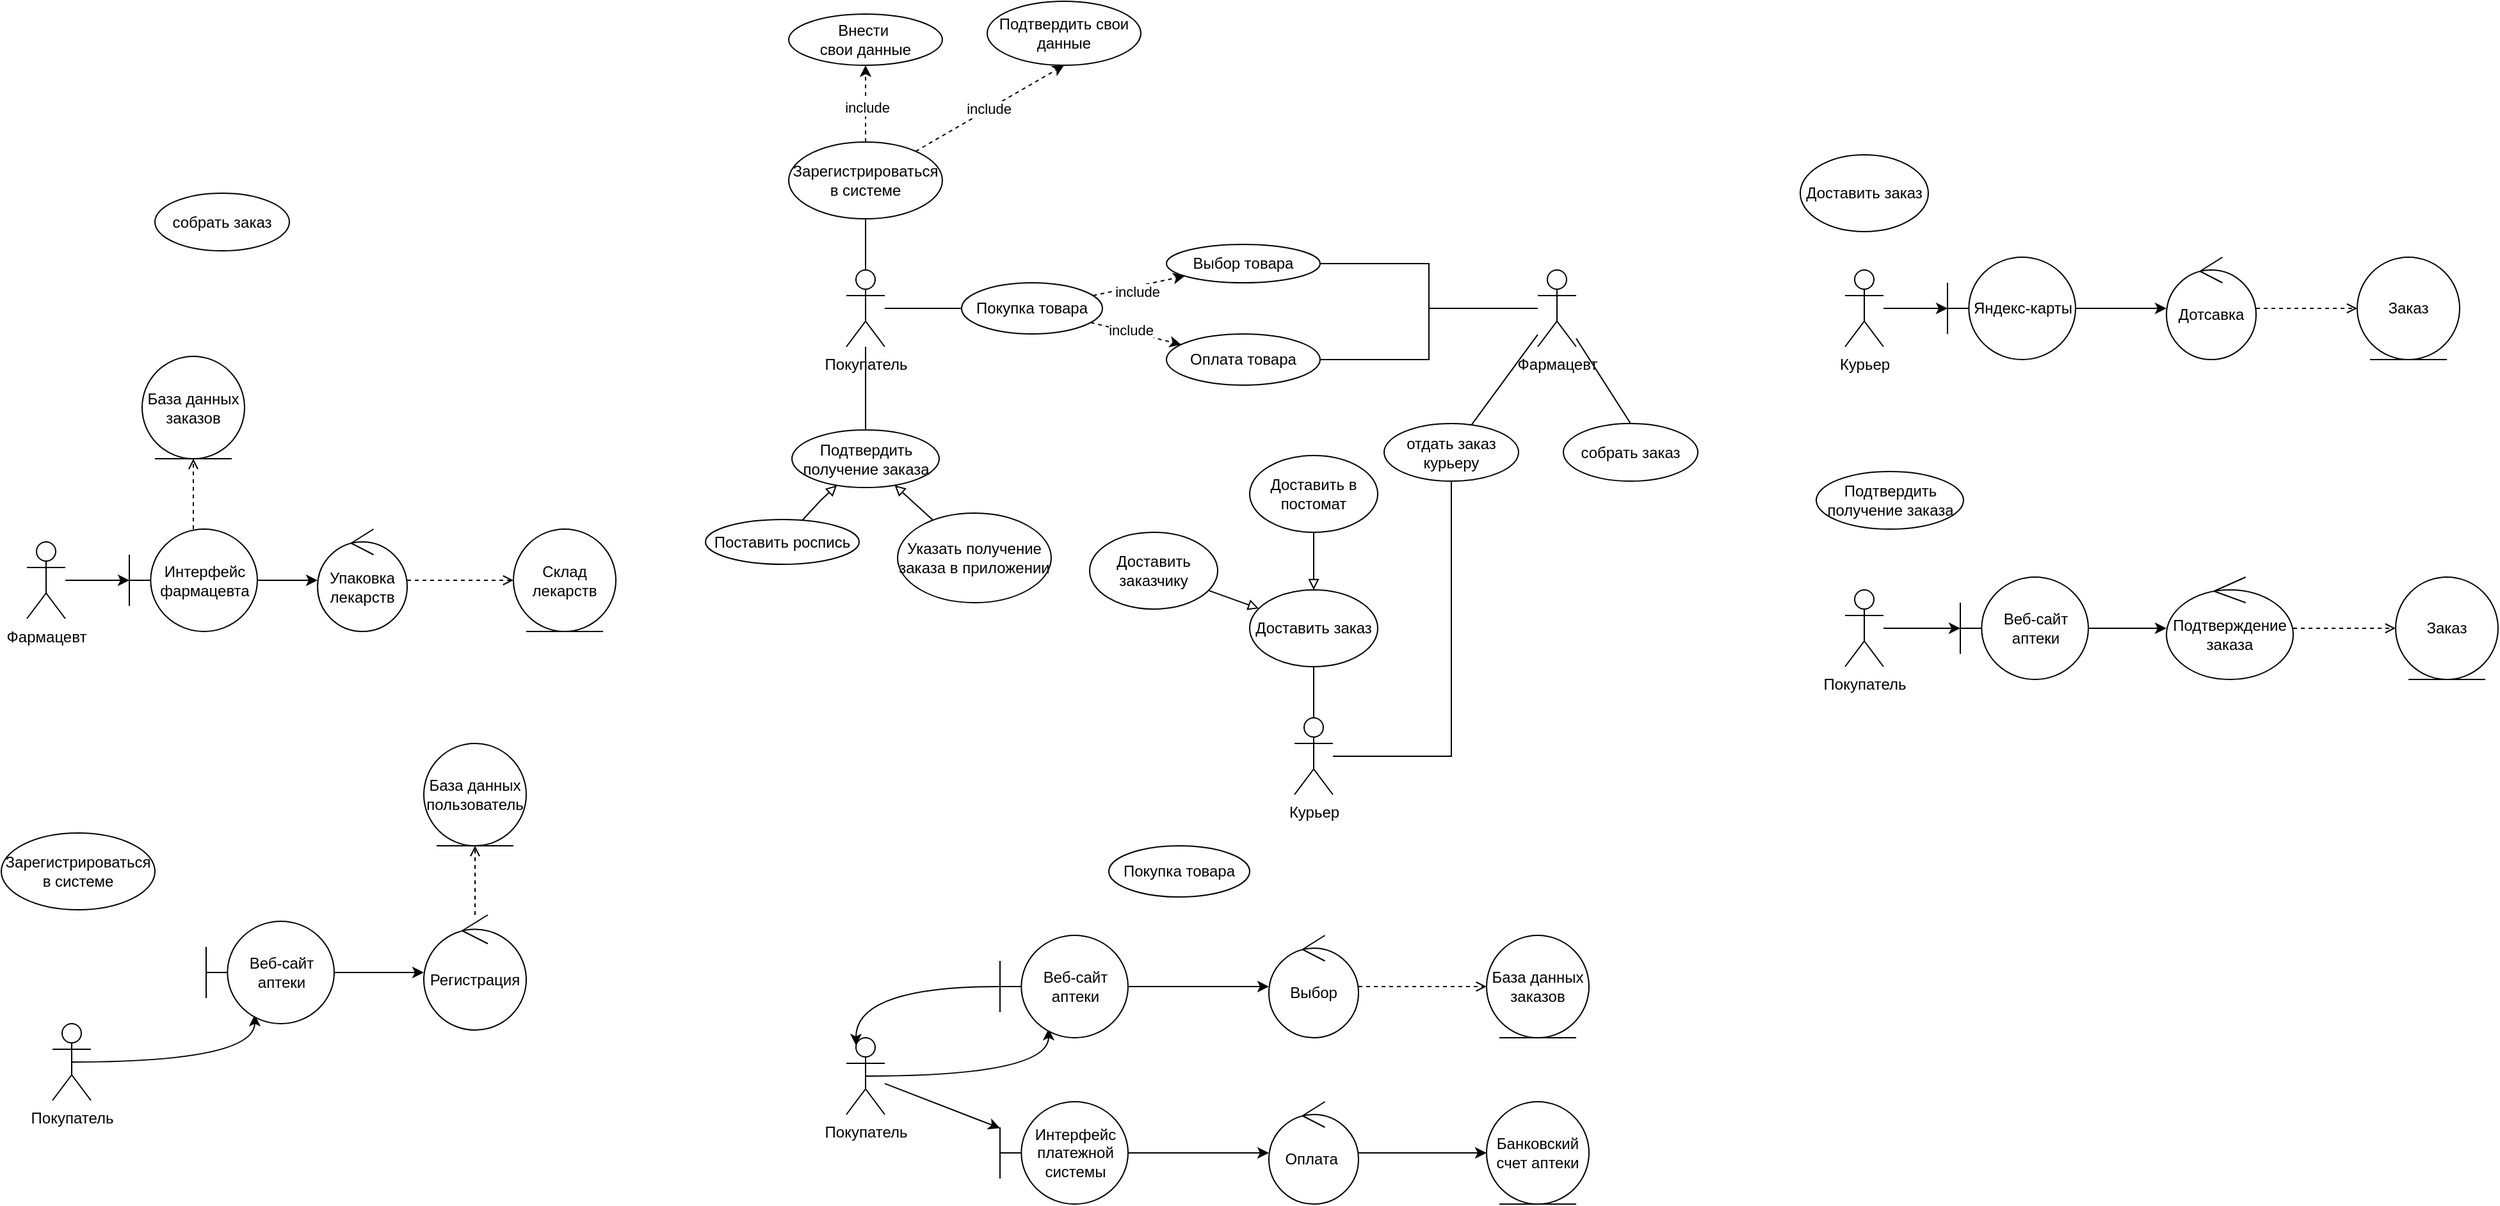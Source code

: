 <mxfile version="26.0.16">
  <diagram name="Страница — 1" id="uza6zx2osNy5zMwyRtOy">
    <mxGraphModel dx="1949" dy="2609" grid="1" gridSize="10" guides="1" tooltips="1" connect="1" arrows="1" fold="1" page="1" pageScale="1" pageWidth="827" pageHeight="1169" math="0" shadow="0">
      <root>
        <mxCell id="0" />
        <mxCell id="1" parent="0" />
        <mxCell id="WZbuDvfm6mthvh1UUIn4-1" style="edgeStyle=orthogonalEdgeStyle;rounded=0;orthogonalLoop=1;jettySize=auto;html=1;entryX=0.5;entryY=1;entryDx=0;entryDy=0;endArrow=none;startFill=0;" edge="1" parent="1" source="WZbuDvfm6mthvh1UUIn4-4" target="WZbuDvfm6mthvh1UUIn4-9">
          <mxGeometry relative="1" as="geometry" />
        </mxCell>
        <mxCell id="WZbuDvfm6mthvh1UUIn4-2" style="edgeStyle=orthogonalEdgeStyle;rounded=0;orthogonalLoop=1;jettySize=auto;html=1;endArrow=none;startFill=0;" edge="1" parent="1" source="WZbuDvfm6mthvh1UUIn4-4" target="WZbuDvfm6mthvh1UUIn4-16">
          <mxGeometry relative="1" as="geometry" />
        </mxCell>
        <mxCell id="WZbuDvfm6mthvh1UUIn4-3" style="edgeStyle=orthogonalEdgeStyle;rounded=0;orthogonalLoop=1;jettySize=auto;html=1;entryX=0.5;entryY=0;entryDx=0;entryDy=0;endArrow=none;startFill=0;" edge="1" parent="1" source="WZbuDvfm6mthvh1UUIn4-4" target="WZbuDvfm6mthvh1UUIn4-29">
          <mxGeometry relative="1" as="geometry" />
        </mxCell>
        <mxCell id="WZbuDvfm6mthvh1UUIn4-4" value="Покупатель" style="shape=umlActor;verticalLabelPosition=bottom;verticalAlign=top;html=1;outlineConnect=0;" vertex="1" parent="1">
          <mxGeometry x="140" y="420" width="30" height="60" as="geometry" />
        </mxCell>
        <mxCell id="WZbuDvfm6mthvh1UUIn4-5" style="edgeStyle=orthogonalEdgeStyle;rounded=0;orthogonalLoop=1;jettySize=auto;html=1;entryX=0.5;entryY=1;entryDx=0;entryDy=0;dashed=1;" edge="1" parent="1" source="WZbuDvfm6mthvh1UUIn4-9" target="WZbuDvfm6mthvh1UUIn4-10">
          <mxGeometry relative="1" as="geometry" />
        </mxCell>
        <mxCell id="WZbuDvfm6mthvh1UUIn4-6" value="include" style="edgeLabel;html=1;align=center;verticalAlign=middle;resizable=0;points=[];" vertex="1" connectable="0" parent="WZbuDvfm6mthvh1UUIn4-5">
          <mxGeometry x="-0.083" y="-1" relative="1" as="geometry">
            <mxPoint as="offset" />
          </mxGeometry>
        </mxCell>
        <mxCell id="WZbuDvfm6mthvh1UUIn4-7" style="rounded=0;orthogonalLoop=1;jettySize=auto;html=1;entryX=0.5;entryY=1;entryDx=0;entryDy=0;dashed=1;" edge="1" parent="1" source="WZbuDvfm6mthvh1UUIn4-9" target="WZbuDvfm6mthvh1UUIn4-11">
          <mxGeometry relative="1" as="geometry" />
        </mxCell>
        <mxCell id="WZbuDvfm6mthvh1UUIn4-8" value="include" style="edgeLabel;html=1;align=center;verticalAlign=middle;resizable=0;points=[];" vertex="1" connectable="0" parent="WZbuDvfm6mthvh1UUIn4-7">
          <mxGeometry x="-0.017" relative="1" as="geometry">
            <mxPoint as="offset" />
          </mxGeometry>
        </mxCell>
        <mxCell id="WZbuDvfm6mthvh1UUIn4-9" value="Зарегистрироваться в системе" style="ellipse;whiteSpace=wrap;html=1;" vertex="1" parent="1">
          <mxGeometry x="95" y="320" width="120" height="60" as="geometry" />
        </mxCell>
        <mxCell id="WZbuDvfm6mthvh1UUIn4-10" value="Внести&amp;nbsp;&lt;div&gt;свои данные&lt;/div&gt;" style="ellipse;whiteSpace=wrap;html=1;" vertex="1" parent="1">
          <mxGeometry x="95" y="220" width="120" height="40" as="geometry" />
        </mxCell>
        <mxCell id="WZbuDvfm6mthvh1UUIn4-11" value="Подтвердить свои данные" style="ellipse;whiteSpace=wrap;html=1;" vertex="1" parent="1">
          <mxGeometry x="250" y="210" width="120" height="50" as="geometry" />
        </mxCell>
        <mxCell id="WZbuDvfm6mthvh1UUIn4-12" style="rounded=0;orthogonalLoop=1;jettySize=auto;html=1;dashed=1;" edge="1" parent="1" source="WZbuDvfm6mthvh1UUIn4-16" target="WZbuDvfm6mthvh1UUIn4-20">
          <mxGeometry relative="1" as="geometry" />
        </mxCell>
        <mxCell id="WZbuDvfm6mthvh1UUIn4-13" value="include" style="edgeLabel;html=1;align=center;verticalAlign=middle;resizable=0;points=[];" vertex="1" connectable="0" parent="WZbuDvfm6mthvh1UUIn4-12">
          <mxGeometry x="-0.153" y="2" relative="1" as="geometry">
            <mxPoint as="offset" />
          </mxGeometry>
        </mxCell>
        <mxCell id="WZbuDvfm6mthvh1UUIn4-14" style="rounded=0;orthogonalLoop=1;jettySize=auto;html=1;dashed=1;" edge="1" parent="1" source="WZbuDvfm6mthvh1UUIn4-16" target="WZbuDvfm6mthvh1UUIn4-18">
          <mxGeometry relative="1" as="geometry" />
        </mxCell>
        <mxCell id="WZbuDvfm6mthvh1UUIn4-15" value="include" style="edgeLabel;html=1;align=center;verticalAlign=middle;resizable=0;points=[];" vertex="1" connectable="0" parent="WZbuDvfm6mthvh1UUIn4-14">
          <mxGeometry x="-0.064" y="-4" relative="1" as="geometry">
            <mxPoint as="offset" />
          </mxGeometry>
        </mxCell>
        <mxCell id="WZbuDvfm6mthvh1UUIn4-16" value="Покупка товара" style="ellipse;whiteSpace=wrap;html=1;" vertex="1" parent="1">
          <mxGeometry x="230" y="430" width="110" height="40" as="geometry" />
        </mxCell>
        <mxCell id="WZbuDvfm6mthvh1UUIn4-17" style="edgeStyle=orthogonalEdgeStyle;rounded=0;orthogonalLoop=1;jettySize=auto;html=1;endArrow=none;startFill=0;" edge="1" parent="1" source="WZbuDvfm6mthvh1UUIn4-18" target="WZbuDvfm6mthvh1UUIn4-23">
          <mxGeometry relative="1" as="geometry" />
        </mxCell>
        <mxCell id="WZbuDvfm6mthvh1UUIn4-18" value="Выбор товара" style="ellipse;whiteSpace=wrap;html=1;" vertex="1" parent="1">
          <mxGeometry x="390" y="400" width="120" height="30" as="geometry" />
        </mxCell>
        <mxCell id="WZbuDvfm6mthvh1UUIn4-19" style="edgeStyle=orthogonalEdgeStyle;rounded=0;orthogonalLoop=1;jettySize=auto;html=1;endArrow=none;startFill=0;" edge="1" parent="1" source="WZbuDvfm6mthvh1UUIn4-20" target="WZbuDvfm6mthvh1UUIn4-23">
          <mxGeometry relative="1" as="geometry" />
        </mxCell>
        <mxCell id="WZbuDvfm6mthvh1UUIn4-20" value="Оплата товара" style="ellipse;whiteSpace=wrap;html=1;" vertex="1" parent="1">
          <mxGeometry x="390" y="470" width="120" height="40" as="geometry" />
        </mxCell>
        <mxCell id="WZbuDvfm6mthvh1UUIn4-21" style="rounded=0;orthogonalLoop=1;jettySize=auto;html=1;entryX=0.5;entryY=0;entryDx=0;entryDy=0;endArrow=none;startFill=0;" edge="1" parent="1" source="WZbuDvfm6mthvh1UUIn4-23" target="WZbuDvfm6mthvh1UUIn4-26">
          <mxGeometry relative="1" as="geometry" />
        </mxCell>
        <mxCell id="WZbuDvfm6mthvh1UUIn4-22" style="rounded=0;orthogonalLoop=1;jettySize=auto;html=1;endArrow=none;startFill=0;" edge="1" parent="1" source="WZbuDvfm6mthvh1UUIn4-23" target="WZbuDvfm6mthvh1UUIn4-28">
          <mxGeometry relative="1" as="geometry" />
        </mxCell>
        <mxCell id="WZbuDvfm6mthvh1UUIn4-23" value="Фармацевт" style="shape=umlActor;verticalLabelPosition=bottom;verticalAlign=top;html=1;outlineConnect=0;" vertex="1" parent="1">
          <mxGeometry x="680" y="420" width="30" height="60" as="geometry" />
        </mxCell>
        <mxCell id="WZbuDvfm6mthvh1UUIn4-24" style="edgeStyle=orthogonalEdgeStyle;rounded=0;orthogonalLoop=1;jettySize=auto;html=1;entryX=0.5;entryY=1;entryDx=0;entryDy=0;endArrow=none;startFill=0;" edge="1" parent="1" source="WZbuDvfm6mthvh1UUIn4-25" target="WZbuDvfm6mthvh1UUIn4-34">
          <mxGeometry relative="1" as="geometry" />
        </mxCell>
        <mxCell id="WZbuDvfm6mthvh1UUIn4-25" value="Курьер" style="shape=umlActor;verticalLabelPosition=bottom;verticalAlign=top;html=1;outlineConnect=0;" vertex="1" parent="1">
          <mxGeometry x="490" y="770" width="30" height="60" as="geometry" />
        </mxCell>
        <mxCell id="WZbuDvfm6mthvh1UUIn4-26" value="собрать заказ" style="ellipse;whiteSpace=wrap;html=1;" vertex="1" parent="1">
          <mxGeometry x="700" y="540" width="105" height="45" as="geometry" />
        </mxCell>
        <mxCell id="WZbuDvfm6mthvh1UUIn4-27" style="edgeStyle=orthogonalEdgeStyle;rounded=0;orthogonalLoop=1;jettySize=auto;html=1;endArrow=none;startFill=0;" edge="1" parent="1" source="WZbuDvfm6mthvh1UUIn4-28" target="WZbuDvfm6mthvh1UUIn4-25">
          <mxGeometry relative="1" as="geometry">
            <Array as="points">
              <mxPoint x="613" y="800" />
            </Array>
          </mxGeometry>
        </mxCell>
        <mxCell id="WZbuDvfm6mthvh1UUIn4-28" value="отдать заказ курьеру" style="ellipse;whiteSpace=wrap;html=1;" vertex="1" parent="1">
          <mxGeometry x="560" y="540" width="105" height="45" as="geometry" />
        </mxCell>
        <mxCell id="WZbuDvfm6mthvh1UUIn4-29" value="Подтвердить получение заказа" style="ellipse;whiteSpace=wrap;html=1;" vertex="1" parent="1">
          <mxGeometry x="97.5" y="545" width="115" height="45" as="geometry" />
        </mxCell>
        <mxCell id="WZbuDvfm6mthvh1UUIn4-30" style="rounded=0;orthogonalLoop=1;jettySize=auto;html=1;endArrow=block;endFill=0;" edge="1" parent="1" source="WZbuDvfm6mthvh1UUIn4-31" target="WZbuDvfm6mthvh1UUIn4-29">
          <mxGeometry relative="1" as="geometry">
            <Array as="points">
              <mxPoint x="120" y="600" />
            </Array>
          </mxGeometry>
        </mxCell>
        <mxCell id="WZbuDvfm6mthvh1UUIn4-31" value="Поставить роспись" style="ellipse;whiteSpace=wrap;html=1;" vertex="1" parent="1">
          <mxGeometry x="30" y="615" width="120" height="35" as="geometry" />
        </mxCell>
        <mxCell id="WZbuDvfm6mthvh1UUIn4-32" style="rounded=0;orthogonalLoop=1;jettySize=auto;html=1;endArrow=block;endFill=0;" edge="1" parent="1" source="WZbuDvfm6mthvh1UUIn4-33" target="WZbuDvfm6mthvh1UUIn4-29">
          <mxGeometry relative="1" as="geometry" />
        </mxCell>
        <mxCell id="WZbuDvfm6mthvh1UUIn4-33" value="Указать получение заказа в приложении" style="ellipse;whiteSpace=wrap;html=1;" vertex="1" parent="1">
          <mxGeometry x="180" y="610" width="120" height="70" as="geometry" />
        </mxCell>
        <mxCell id="WZbuDvfm6mthvh1UUIn4-34" value="Доставить заказ" style="ellipse;whiteSpace=wrap;html=1;" vertex="1" parent="1">
          <mxGeometry x="455" y="670" width="100" height="60" as="geometry" />
        </mxCell>
        <mxCell id="WZbuDvfm6mthvh1UUIn4-35" style="rounded=0;orthogonalLoop=1;jettySize=auto;html=1;endArrow=block;endFill=0;" edge="1" parent="1" source="WZbuDvfm6mthvh1UUIn4-36" target="WZbuDvfm6mthvh1UUIn4-34">
          <mxGeometry relative="1" as="geometry" />
        </mxCell>
        <mxCell id="WZbuDvfm6mthvh1UUIn4-36" value="Доставить заказчику" style="ellipse;whiteSpace=wrap;html=1;" vertex="1" parent="1">
          <mxGeometry x="330" y="625" width="100" height="60" as="geometry" />
        </mxCell>
        <mxCell id="WZbuDvfm6mthvh1UUIn4-37" style="edgeStyle=orthogonalEdgeStyle;rounded=0;orthogonalLoop=1;jettySize=auto;html=1;entryX=0.5;entryY=0;entryDx=0;entryDy=0;endArrow=block;endFill=0;" edge="1" parent="1" source="WZbuDvfm6mthvh1UUIn4-38" target="WZbuDvfm6mthvh1UUIn4-34">
          <mxGeometry relative="1" as="geometry" />
        </mxCell>
        <mxCell id="WZbuDvfm6mthvh1UUIn4-38" value="Доставить в постомат" style="ellipse;whiteSpace=wrap;html=1;" vertex="1" parent="1">
          <mxGeometry x="455" y="565" width="100" height="60" as="geometry" />
        </mxCell>
        <mxCell id="WZbuDvfm6mthvh1UUIn4-50" style="rounded=0;orthogonalLoop=1;jettySize=auto;html=1;exitX=0.5;exitY=0.5;exitDx=0;exitDy=0;exitPerimeter=0;entryX=0.38;entryY=0.913;entryDx=0;entryDy=0;entryPerimeter=0;edgeStyle=orthogonalEdgeStyle;curved=1;" edge="1" parent="1" source="WZbuDvfm6mthvh1UUIn4-41" target="WZbuDvfm6mthvh1UUIn4-43">
          <mxGeometry relative="1" as="geometry">
            <Array as="points">
              <mxPoint x="298" y="1050" />
            </Array>
          </mxGeometry>
        </mxCell>
        <mxCell id="WZbuDvfm6mthvh1UUIn4-51" style="rounded=0;orthogonalLoop=1;jettySize=auto;html=1;" edge="1" parent="1" source="WZbuDvfm6mthvh1UUIn4-41" target="WZbuDvfm6mthvh1UUIn4-44">
          <mxGeometry relative="1" as="geometry" />
        </mxCell>
        <mxCell id="WZbuDvfm6mthvh1UUIn4-41" value="Покупатель" style="shape=umlActor;verticalLabelPosition=bottom;verticalAlign=top;html=1;outlineConnect=0;" vertex="1" parent="1">
          <mxGeometry x="140" y="1020" width="30" height="60" as="geometry" />
        </mxCell>
        <mxCell id="WZbuDvfm6mthvh1UUIn4-54" style="edgeStyle=orthogonalEdgeStyle;rounded=0;orthogonalLoop=1;jettySize=auto;html=1;" edge="1" parent="1" source="WZbuDvfm6mthvh1UUIn4-43" target="WZbuDvfm6mthvh1UUIn4-48">
          <mxGeometry relative="1" as="geometry" />
        </mxCell>
        <mxCell id="WZbuDvfm6mthvh1UUIn4-43" value="Веб-сайт аптеки" style="shape=umlBoundary;whiteSpace=wrap;html=1;" vertex="1" parent="1">
          <mxGeometry x="260" y="940" width="100" height="80" as="geometry" />
        </mxCell>
        <mxCell id="WZbuDvfm6mthvh1UUIn4-53" style="edgeStyle=orthogonalEdgeStyle;rounded=0;orthogonalLoop=1;jettySize=auto;html=1;" edge="1" parent="1" source="WZbuDvfm6mthvh1UUIn4-44" target="WZbuDvfm6mthvh1UUIn4-45">
          <mxGeometry relative="1" as="geometry" />
        </mxCell>
        <mxCell id="WZbuDvfm6mthvh1UUIn4-44" value="Интерфейс платежной системы" style="shape=umlBoundary;whiteSpace=wrap;html=1;" vertex="1" parent="1">
          <mxGeometry x="260" y="1070" width="100" height="80" as="geometry" />
        </mxCell>
        <mxCell id="WZbuDvfm6mthvh1UUIn4-92" style="edgeStyle=orthogonalEdgeStyle;rounded=0;orthogonalLoop=1;jettySize=auto;html=1;" edge="1" parent="1" source="WZbuDvfm6mthvh1UUIn4-45" target="WZbuDvfm6mthvh1UUIn4-91">
          <mxGeometry relative="1" as="geometry" />
        </mxCell>
        <mxCell id="WZbuDvfm6mthvh1UUIn4-45" value="Оплата&amp;nbsp;" style="ellipse;shape=umlControl;whiteSpace=wrap;html=1;" vertex="1" parent="1">
          <mxGeometry x="470" y="1070" width="70" height="80" as="geometry" />
        </mxCell>
        <mxCell id="WZbuDvfm6mthvh1UUIn4-47" value="База данных заказов" style="ellipse;shape=umlEntity;whiteSpace=wrap;html=1;" vertex="1" parent="1">
          <mxGeometry x="640" y="940" width="80" height="80" as="geometry" />
        </mxCell>
        <mxCell id="WZbuDvfm6mthvh1UUIn4-49" style="rounded=0;orthogonalLoop=1;jettySize=auto;html=1;entryX=0;entryY=0.5;entryDx=0;entryDy=0;dashed=1;endArrow=open;endFill=0;" edge="1" parent="1" source="WZbuDvfm6mthvh1UUIn4-48" target="WZbuDvfm6mthvh1UUIn4-47">
          <mxGeometry relative="1" as="geometry" />
        </mxCell>
        <mxCell id="WZbuDvfm6mthvh1UUIn4-48" value="Выбор" style="ellipse;shape=umlControl;whiteSpace=wrap;html=1;" vertex="1" parent="1">
          <mxGeometry x="470" y="940" width="70" height="80" as="geometry" />
        </mxCell>
        <mxCell id="WZbuDvfm6mthvh1UUIn4-52" style="rounded=0;orthogonalLoop=1;jettySize=auto;html=1;entryX=0.25;entryY=0.1;entryDx=0;entryDy=0;entryPerimeter=0;edgeStyle=orthogonalEdgeStyle;curved=1;" edge="1" parent="1" source="WZbuDvfm6mthvh1UUIn4-43" target="WZbuDvfm6mthvh1UUIn4-41">
          <mxGeometry relative="1" as="geometry">
            <Array as="points">
              <mxPoint x="148" y="980" />
            </Array>
          </mxGeometry>
        </mxCell>
        <mxCell id="WZbuDvfm6mthvh1UUIn4-56" style="rounded=0;orthogonalLoop=1;jettySize=auto;html=1;exitX=0.5;exitY=0.5;exitDx=0;exitDy=0;exitPerimeter=0;entryX=0.38;entryY=0.913;entryDx=0;entryDy=0;entryPerimeter=0;edgeStyle=orthogonalEdgeStyle;curved=1;" edge="1" parent="1" source="WZbuDvfm6mthvh1UUIn4-58" target="WZbuDvfm6mthvh1UUIn4-59">
          <mxGeometry relative="1" as="geometry">
            <Array as="points">
              <mxPoint x="-322" y="1039" />
            </Array>
          </mxGeometry>
        </mxCell>
        <mxCell id="WZbuDvfm6mthvh1UUIn4-58" value="Покупатель" style="shape=umlActor;verticalLabelPosition=bottom;verticalAlign=top;html=1;outlineConnect=0;" vertex="1" parent="1">
          <mxGeometry x="-480" y="1009" width="30" height="60" as="geometry" />
        </mxCell>
        <mxCell id="WZbuDvfm6mthvh1UUIn4-64" style="edgeStyle=orthogonalEdgeStyle;rounded=0;orthogonalLoop=1;jettySize=auto;html=1;" edge="1" parent="1" source="WZbuDvfm6mthvh1UUIn4-59" target="WZbuDvfm6mthvh1UUIn4-61">
          <mxGeometry relative="1" as="geometry" />
        </mxCell>
        <mxCell id="WZbuDvfm6mthvh1UUIn4-59" value="Веб-сайт аптеки" style="shape=umlBoundary;whiteSpace=wrap;html=1;" vertex="1" parent="1">
          <mxGeometry x="-360" y="929" width="100" height="80" as="geometry" />
        </mxCell>
        <mxCell id="WZbuDvfm6mthvh1UUIn4-68" style="edgeStyle=orthogonalEdgeStyle;rounded=0;orthogonalLoop=1;jettySize=auto;html=1;entryX=0.5;entryY=1;entryDx=0;entryDy=0;dashed=1;endArrow=open;endFill=0;" edge="1" parent="1" source="WZbuDvfm6mthvh1UUIn4-61" target="WZbuDvfm6mthvh1UUIn4-65">
          <mxGeometry relative="1" as="geometry">
            <Array as="points">
              <mxPoint x="-150" y="900" />
              <mxPoint x="-150" y="900" />
            </Array>
          </mxGeometry>
        </mxCell>
        <mxCell id="WZbuDvfm6mthvh1UUIn4-61" value="Регистрация" style="ellipse;shape=umlControl;whiteSpace=wrap;html=1;" vertex="1" parent="1">
          <mxGeometry x="-190" y="924" width="80" height="90" as="geometry" />
        </mxCell>
        <mxCell id="WZbuDvfm6mthvh1UUIn4-65" value="База данных пользователь" style="ellipse;shape=umlEntity;whiteSpace=wrap;html=1;" vertex="1" parent="1">
          <mxGeometry x="-190" y="790" width="80" height="80" as="geometry" />
        </mxCell>
        <mxCell id="WZbuDvfm6mthvh1UUIn4-79" style="edgeStyle=orthogonalEdgeStyle;rounded=0;orthogonalLoop=1;jettySize=auto;html=1;" edge="1" parent="1" source="WZbuDvfm6mthvh1UUIn4-69" target="WZbuDvfm6mthvh1UUIn4-70">
          <mxGeometry relative="1" as="geometry" />
        </mxCell>
        <mxCell id="WZbuDvfm6mthvh1UUIn4-69" value="Фармацевт" style="shape=umlActor;verticalLabelPosition=bottom;verticalAlign=top;html=1;outlineConnect=0;" vertex="1" parent="1">
          <mxGeometry x="-500" y="632.5" width="30" height="60" as="geometry" />
        </mxCell>
        <mxCell id="WZbuDvfm6mthvh1UUIn4-75" style="edgeStyle=orthogonalEdgeStyle;rounded=0;orthogonalLoop=1;jettySize=auto;html=1;entryX=0.5;entryY=1;entryDx=0;entryDy=0;dashed=1;endArrow=open;endFill=0;" edge="1" parent="1" source="WZbuDvfm6mthvh1UUIn4-70" target="WZbuDvfm6mthvh1UUIn4-74">
          <mxGeometry relative="1" as="geometry" />
        </mxCell>
        <mxCell id="WZbuDvfm6mthvh1UUIn4-77" style="edgeStyle=orthogonalEdgeStyle;rounded=0;orthogonalLoop=1;jettySize=auto;html=1;" edge="1" parent="1" source="WZbuDvfm6mthvh1UUIn4-70" target="WZbuDvfm6mthvh1UUIn4-71">
          <mxGeometry relative="1" as="geometry" />
        </mxCell>
        <mxCell id="WZbuDvfm6mthvh1UUIn4-70" value="Интерфейс фармацевта" style="shape=umlBoundary;whiteSpace=wrap;html=1;" vertex="1" parent="1">
          <mxGeometry x="-420" y="622.5" width="100" height="80" as="geometry" />
        </mxCell>
        <mxCell id="WZbuDvfm6mthvh1UUIn4-73" style="edgeStyle=orthogonalEdgeStyle;rounded=0;orthogonalLoop=1;jettySize=auto;html=1;entryX=0;entryY=0.5;entryDx=0;entryDy=0;endArrow=open;endFill=0;dashed=1;" edge="1" parent="1" source="WZbuDvfm6mthvh1UUIn4-71" target="WZbuDvfm6mthvh1UUIn4-72">
          <mxGeometry relative="1" as="geometry" />
        </mxCell>
        <mxCell id="WZbuDvfm6mthvh1UUIn4-71" value="Упаковка лекарств" style="ellipse;shape=umlControl;whiteSpace=wrap;html=1;" vertex="1" parent="1">
          <mxGeometry x="-273" y="622.5" width="70" height="80" as="geometry" />
        </mxCell>
        <mxCell id="WZbuDvfm6mthvh1UUIn4-72" value="Склад лекарств" style="ellipse;shape=umlEntity;whiteSpace=wrap;html=1;" vertex="1" parent="1">
          <mxGeometry x="-120" y="622.5" width="80" height="80" as="geometry" />
        </mxCell>
        <mxCell id="WZbuDvfm6mthvh1UUIn4-74" value="База данных заказов" style="ellipse;shape=umlEntity;whiteSpace=wrap;html=1;" vertex="1" parent="1">
          <mxGeometry x="-410" y="487.5" width="80" height="80" as="geometry" />
        </mxCell>
        <mxCell id="WZbuDvfm6mthvh1UUIn4-86" style="edgeStyle=orthogonalEdgeStyle;rounded=0;orthogonalLoop=1;jettySize=auto;html=1;" edge="1" parent="1" source="WZbuDvfm6mthvh1UUIn4-80" target="WZbuDvfm6mthvh1UUIn4-85">
          <mxGeometry relative="1" as="geometry" />
        </mxCell>
        <mxCell id="WZbuDvfm6mthvh1UUIn4-80" value="Курьер" style="shape=umlActor;verticalLabelPosition=bottom;verticalAlign=top;html=1;outlineConnect=0;" vertex="1" parent="1">
          <mxGeometry x="920" y="420" width="30" height="60" as="geometry" />
        </mxCell>
        <mxCell id="WZbuDvfm6mthvh1UUIn4-81" value="собрать заказ" style="ellipse;whiteSpace=wrap;html=1;" vertex="1" parent="1">
          <mxGeometry x="-400" y="360" width="105" height="45" as="geometry" />
        </mxCell>
        <mxCell id="WZbuDvfm6mthvh1UUIn4-82" value="Покупка товара" style="ellipse;whiteSpace=wrap;html=1;" vertex="1" parent="1">
          <mxGeometry x="345" y="870" width="110" height="40" as="geometry" />
        </mxCell>
        <mxCell id="WZbuDvfm6mthvh1UUIn4-83" value="Зарегистрироваться в системе" style="ellipse;whiteSpace=wrap;html=1;" vertex="1" parent="1">
          <mxGeometry x="-520" y="860" width="120" height="60" as="geometry" />
        </mxCell>
        <mxCell id="WZbuDvfm6mthvh1UUIn4-84" value="Доставить заказ" style="ellipse;whiteSpace=wrap;html=1;" vertex="1" parent="1">
          <mxGeometry x="885" y="330" width="100" height="60" as="geometry" />
        </mxCell>
        <mxCell id="WZbuDvfm6mthvh1UUIn4-88" style="edgeStyle=orthogonalEdgeStyle;rounded=0;orthogonalLoop=1;jettySize=auto;html=1;" edge="1" parent="1" source="WZbuDvfm6mthvh1UUIn4-85" target="WZbuDvfm6mthvh1UUIn4-87">
          <mxGeometry relative="1" as="geometry" />
        </mxCell>
        <mxCell id="WZbuDvfm6mthvh1UUIn4-85" value="Яндекс-карты" style="shape=umlBoundary;whiteSpace=wrap;html=1;" vertex="1" parent="1">
          <mxGeometry x="1000" y="410" width="100" height="80" as="geometry" />
        </mxCell>
        <mxCell id="WZbuDvfm6mthvh1UUIn4-90" style="edgeStyle=orthogonalEdgeStyle;rounded=0;orthogonalLoop=1;jettySize=auto;html=1;dashed=1;endArrow=open;endFill=0;" edge="1" parent="1" source="WZbuDvfm6mthvh1UUIn4-87" target="WZbuDvfm6mthvh1UUIn4-89">
          <mxGeometry relative="1" as="geometry" />
        </mxCell>
        <mxCell id="WZbuDvfm6mthvh1UUIn4-87" value="Дотсавка" style="ellipse;shape=umlControl;whiteSpace=wrap;html=1;" vertex="1" parent="1">
          <mxGeometry x="1171" y="410" width="70" height="80" as="geometry" />
        </mxCell>
        <mxCell id="WZbuDvfm6mthvh1UUIn4-89" value="Заказ" style="ellipse;shape=umlEntity;whiteSpace=wrap;html=1;" vertex="1" parent="1">
          <mxGeometry x="1320" y="410" width="80" height="80" as="geometry" />
        </mxCell>
        <mxCell id="WZbuDvfm6mthvh1UUIn4-91" value="Банковский счет аптеки" style="ellipse;shape=umlEntity;whiteSpace=wrap;html=1;" vertex="1" parent="1">
          <mxGeometry x="640" y="1070" width="80" height="80" as="geometry" />
        </mxCell>
        <mxCell id="WZbuDvfm6mthvh1UUIn4-98" style="edgeStyle=orthogonalEdgeStyle;rounded=0;orthogonalLoop=1;jettySize=auto;html=1;" edge="1" parent="1" source="WZbuDvfm6mthvh1UUIn4-94" target="WZbuDvfm6mthvh1UUIn4-96">
          <mxGeometry relative="1" as="geometry" />
        </mxCell>
        <mxCell id="WZbuDvfm6mthvh1UUIn4-94" value="Покупатель" style="shape=umlActor;verticalLabelPosition=bottom;verticalAlign=top;html=1;outlineConnect=0;" vertex="1" parent="1">
          <mxGeometry x="920" y="670" width="30" height="60" as="geometry" />
        </mxCell>
        <mxCell id="WZbuDvfm6mthvh1UUIn4-95" value="Подтвердить получение заказа" style="ellipse;whiteSpace=wrap;html=1;" vertex="1" parent="1">
          <mxGeometry x="897.5" y="577.5" width="115" height="45" as="geometry" />
        </mxCell>
        <mxCell id="WZbuDvfm6mthvh1UUIn4-99" style="edgeStyle=orthogonalEdgeStyle;rounded=0;orthogonalLoop=1;jettySize=auto;html=1;" edge="1" parent="1" source="WZbuDvfm6mthvh1UUIn4-96" target="WZbuDvfm6mthvh1UUIn4-97">
          <mxGeometry relative="1" as="geometry" />
        </mxCell>
        <mxCell id="WZbuDvfm6mthvh1UUIn4-96" value="Веб-сайт аптеки" style="shape=umlBoundary;whiteSpace=wrap;html=1;" vertex="1" parent="1">
          <mxGeometry x="1010" y="660" width="100" height="80" as="geometry" />
        </mxCell>
        <mxCell id="WZbuDvfm6mthvh1UUIn4-101" style="edgeStyle=orthogonalEdgeStyle;rounded=0;orthogonalLoop=1;jettySize=auto;html=1;dashed=1;endArrow=open;endFill=0;" edge="1" parent="1" source="WZbuDvfm6mthvh1UUIn4-97" target="WZbuDvfm6mthvh1UUIn4-100">
          <mxGeometry relative="1" as="geometry" />
        </mxCell>
        <mxCell id="WZbuDvfm6mthvh1UUIn4-97" value="Подтверждение заказа" style="ellipse;shape=umlControl;whiteSpace=wrap;html=1;" vertex="1" parent="1">
          <mxGeometry x="1171" y="660" width="99" height="80" as="geometry" />
        </mxCell>
        <mxCell id="WZbuDvfm6mthvh1UUIn4-100" value="Заказ" style="ellipse;shape=umlEntity;whiteSpace=wrap;html=1;" vertex="1" parent="1">
          <mxGeometry x="1350" y="660" width="80" height="80" as="geometry" />
        </mxCell>
      </root>
    </mxGraphModel>
  </diagram>
</mxfile>
